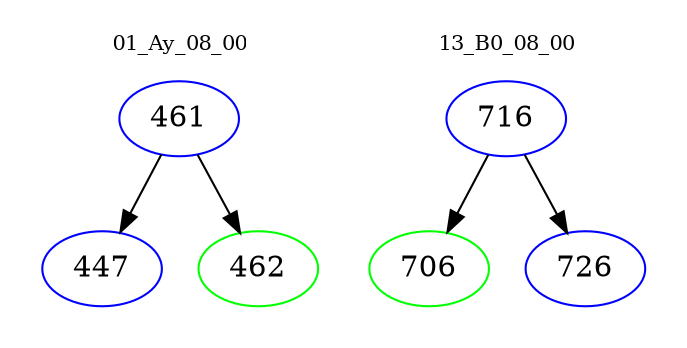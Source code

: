 digraph{
subgraph cluster_0 {
color = white
label = "01_Ay_08_00";
fontsize=10;
T0_461 [label="461", color="blue"]
T0_461 -> T0_447 [color="black"]
T0_447 [label="447", color="blue"]
T0_461 -> T0_462 [color="black"]
T0_462 [label="462", color="green"]
}
subgraph cluster_1 {
color = white
label = "13_B0_08_00";
fontsize=10;
T1_716 [label="716", color="blue"]
T1_716 -> T1_706 [color="black"]
T1_706 [label="706", color="green"]
T1_716 -> T1_726 [color="black"]
T1_726 [label="726", color="blue"]
}
}
